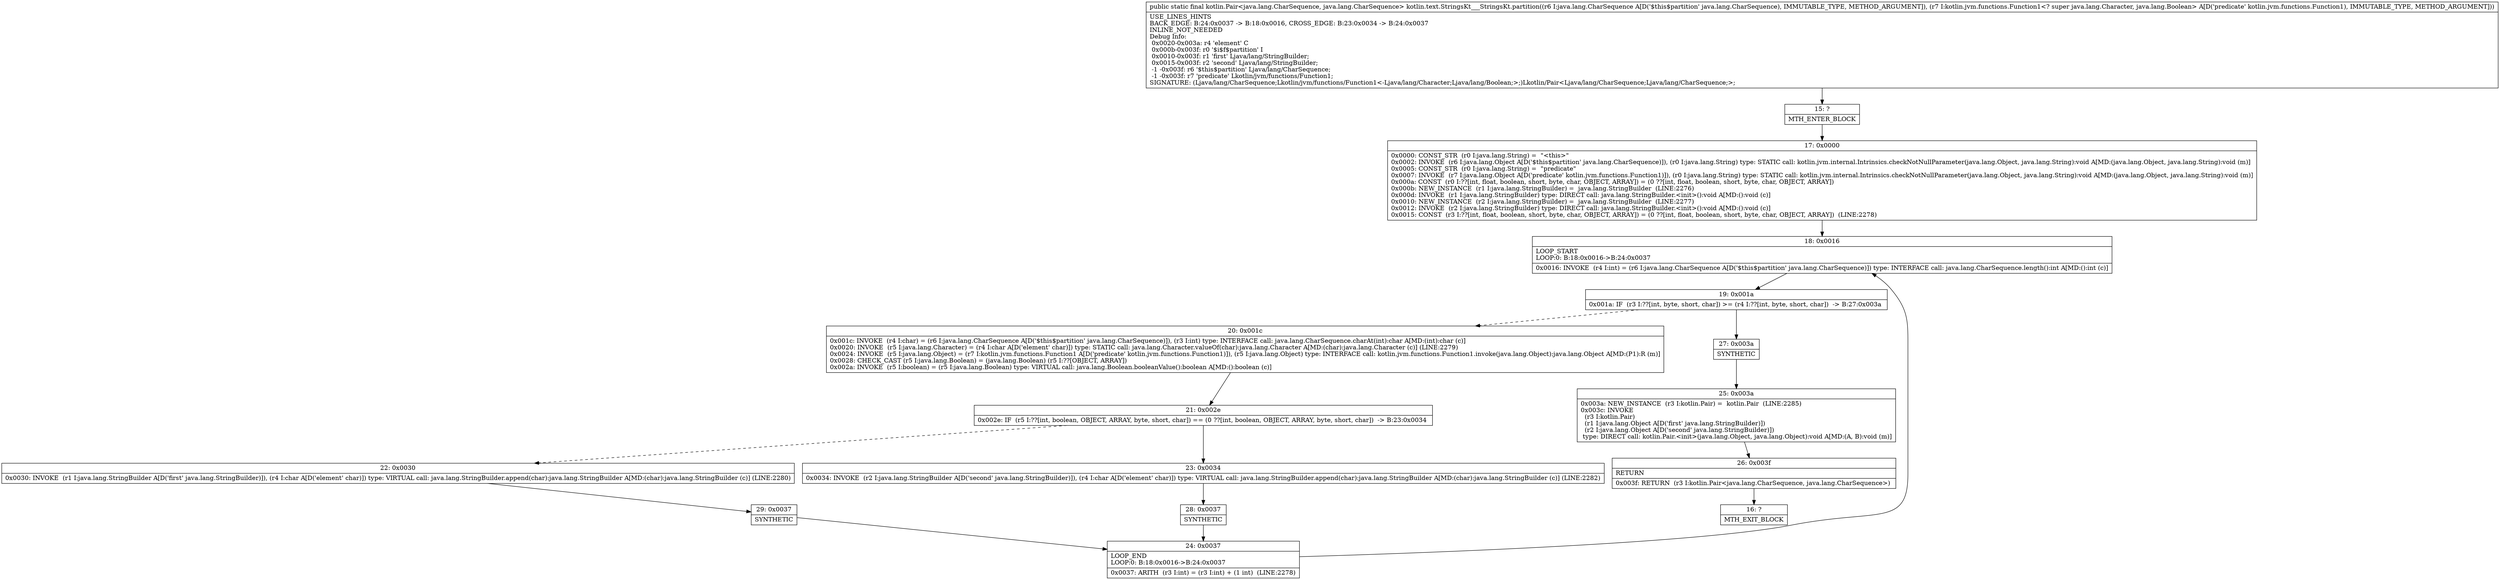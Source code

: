 digraph "CFG forkotlin.text.StringsKt___StringsKt.partition(Ljava\/lang\/CharSequence;Lkotlin\/jvm\/functions\/Function1;)Lkotlin\/Pair;" {
Node_15 [shape=record,label="{15\:\ ?|MTH_ENTER_BLOCK\l}"];
Node_17 [shape=record,label="{17\:\ 0x0000|0x0000: CONST_STR  (r0 I:java.lang.String) =  \"\<this\>\" \l0x0002: INVOKE  (r6 I:java.lang.Object A[D('$this$partition' java.lang.CharSequence)]), (r0 I:java.lang.String) type: STATIC call: kotlin.jvm.internal.Intrinsics.checkNotNullParameter(java.lang.Object, java.lang.String):void A[MD:(java.lang.Object, java.lang.String):void (m)]\l0x0005: CONST_STR  (r0 I:java.lang.String) =  \"predicate\" \l0x0007: INVOKE  (r7 I:java.lang.Object A[D('predicate' kotlin.jvm.functions.Function1)]), (r0 I:java.lang.String) type: STATIC call: kotlin.jvm.internal.Intrinsics.checkNotNullParameter(java.lang.Object, java.lang.String):void A[MD:(java.lang.Object, java.lang.String):void (m)]\l0x000a: CONST  (r0 I:??[int, float, boolean, short, byte, char, OBJECT, ARRAY]) = (0 ??[int, float, boolean, short, byte, char, OBJECT, ARRAY]) \l0x000b: NEW_INSTANCE  (r1 I:java.lang.StringBuilder) =  java.lang.StringBuilder  (LINE:2276)\l0x000d: INVOKE  (r1 I:java.lang.StringBuilder) type: DIRECT call: java.lang.StringBuilder.\<init\>():void A[MD:():void (c)]\l0x0010: NEW_INSTANCE  (r2 I:java.lang.StringBuilder) =  java.lang.StringBuilder  (LINE:2277)\l0x0012: INVOKE  (r2 I:java.lang.StringBuilder) type: DIRECT call: java.lang.StringBuilder.\<init\>():void A[MD:():void (c)]\l0x0015: CONST  (r3 I:??[int, float, boolean, short, byte, char, OBJECT, ARRAY]) = (0 ??[int, float, boolean, short, byte, char, OBJECT, ARRAY])  (LINE:2278)\l}"];
Node_18 [shape=record,label="{18\:\ 0x0016|LOOP_START\lLOOP:0: B:18:0x0016\-\>B:24:0x0037\l|0x0016: INVOKE  (r4 I:int) = (r6 I:java.lang.CharSequence A[D('$this$partition' java.lang.CharSequence)]) type: INTERFACE call: java.lang.CharSequence.length():int A[MD:():int (c)]\l}"];
Node_19 [shape=record,label="{19\:\ 0x001a|0x001a: IF  (r3 I:??[int, byte, short, char]) \>= (r4 I:??[int, byte, short, char])  \-\> B:27:0x003a \l}"];
Node_20 [shape=record,label="{20\:\ 0x001c|0x001c: INVOKE  (r4 I:char) = (r6 I:java.lang.CharSequence A[D('$this$partition' java.lang.CharSequence)]), (r3 I:int) type: INTERFACE call: java.lang.CharSequence.charAt(int):char A[MD:(int):char (c)]\l0x0020: INVOKE  (r5 I:java.lang.Character) = (r4 I:char A[D('element' char)]) type: STATIC call: java.lang.Character.valueOf(char):java.lang.Character A[MD:(char):java.lang.Character (c)] (LINE:2279)\l0x0024: INVOKE  (r5 I:java.lang.Object) = (r7 I:kotlin.jvm.functions.Function1 A[D('predicate' kotlin.jvm.functions.Function1)]), (r5 I:java.lang.Object) type: INTERFACE call: kotlin.jvm.functions.Function1.invoke(java.lang.Object):java.lang.Object A[MD:(P1):R (m)]\l0x0028: CHECK_CAST (r5 I:java.lang.Boolean) = (java.lang.Boolean) (r5 I:??[OBJECT, ARRAY]) \l0x002a: INVOKE  (r5 I:boolean) = (r5 I:java.lang.Boolean) type: VIRTUAL call: java.lang.Boolean.booleanValue():boolean A[MD:():boolean (c)]\l}"];
Node_21 [shape=record,label="{21\:\ 0x002e|0x002e: IF  (r5 I:??[int, boolean, OBJECT, ARRAY, byte, short, char]) == (0 ??[int, boolean, OBJECT, ARRAY, byte, short, char])  \-\> B:23:0x0034 \l}"];
Node_22 [shape=record,label="{22\:\ 0x0030|0x0030: INVOKE  (r1 I:java.lang.StringBuilder A[D('first' java.lang.StringBuilder)]), (r4 I:char A[D('element' char)]) type: VIRTUAL call: java.lang.StringBuilder.append(char):java.lang.StringBuilder A[MD:(char):java.lang.StringBuilder (c)] (LINE:2280)\l}"];
Node_29 [shape=record,label="{29\:\ 0x0037|SYNTHETIC\l}"];
Node_24 [shape=record,label="{24\:\ 0x0037|LOOP_END\lLOOP:0: B:18:0x0016\-\>B:24:0x0037\l|0x0037: ARITH  (r3 I:int) = (r3 I:int) + (1 int)  (LINE:2278)\l}"];
Node_23 [shape=record,label="{23\:\ 0x0034|0x0034: INVOKE  (r2 I:java.lang.StringBuilder A[D('second' java.lang.StringBuilder)]), (r4 I:char A[D('element' char)]) type: VIRTUAL call: java.lang.StringBuilder.append(char):java.lang.StringBuilder A[MD:(char):java.lang.StringBuilder (c)] (LINE:2282)\l}"];
Node_28 [shape=record,label="{28\:\ 0x0037|SYNTHETIC\l}"];
Node_27 [shape=record,label="{27\:\ 0x003a|SYNTHETIC\l}"];
Node_25 [shape=record,label="{25\:\ 0x003a|0x003a: NEW_INSTANCE  (r3 I:kotlin.Pair) =  kotlin.Pair  (LINE:2285)\l0x003c: INVOKE  \l  (r3 I:kotlin.Pair)\l  (r1 I:java.lang.Object A[D('first' java.lang.StringBuilder)])\l  (r2 I:java.lang.Object A[D('second' java.lang.StringBuilder)])\l type: DIRECT call: kotlin.Pair.\<init\>(java.lang.Object, java.lang.Object):void A[MD:(A, B):void (m)]\l}"];
Node_26 [shape=record,label="{26\:\ 0x003f|RETURN\l|0x003f: RETURN  (r3 I:kotlin.Pair\<java.lang.CharSequence, java.lang.CharSequence\>) \l}"];
Node_16 [shape=record,label="{16\:\ ?|MTH_EXIT_BLOCK\l}"];
MethodNode[shape=record,label="{public static final kotlin.Pair\<java.lang.CharSequence, java.lang.CharSequence\> kotlin.text.StringsKt___StringsKt.partition((r6 I:java.lang.CharSequence A[D('$this$partition' java.lang.CharSequence), IMMUTABLE_TYPE, METHOD_ARGUMENT]), (r7 I:kotlin.jvm.functions.Function1\<? super java.lang.Character, java.lang.Boolean\> A[D('predicate' kotlin.jvm.functions.Function1), IMMUTABLE_TYPE, METHOD_ARGUMENT]))  | USE_LINES_HINTS\lBACK_EDGE: B:24:0x0037 \-\> B:18:0x0016, CROSS_EDGE: B:23:0x0034 \-\> B:24:0x0037\lINLINE_NOT_NEEDED\lDebug Info:\l  0x0020\-0x003a: r4 'element' C\l  0x000b\-0x003f: r0 '$i$f$partition' I\l  0x0010\-0x003f: r1 'first' Ljava\/lang\/StringBuilder;\l  0x0015\-0x003f: r2 'second' Ljava\/lang\/StringBuilder;\l  \-1 \-0x003f: r6 '$this$partition' Ljava\/lang\/CharSequence;\l  \-1 \-0x003f: r7 'predicate' Lkotlin\/jvm\/functions\/Function1;\lSIGNATURE: (Ljava\/lang\/CharSequence;Lkotlin\/jvm\/functions\/Function1\<\-Ljava\/lang\/Character;Ljava\/lang\/Boolean;\>;)Lkotlin\/Pair\<Ljava\/lang\/CharSequence;Ljava\/lang\/CharSequence;\>;\l}"];
MethodNode -> Node_15;Node_15 -> Node_17;
Node_17 -> Node_18;
Node_18 -> Node_19;
Node_19 -> Node_20[style=dashed];
Node_19 -> Node_27;
Node_20 -> Node_21;
Node_21 -> Node_22[style=dashed];
Node_21 -> Node_23;
Node_22 -> Node_29;
Node_29 -> Node_24;
Node_24 -> Node_18;
Node_23 -> Node_28;
Node_28 -> Node_24;
Node_27 -> Node_25;
Node_25 -> Node_26;
Node_26 -> Node_16;
}

